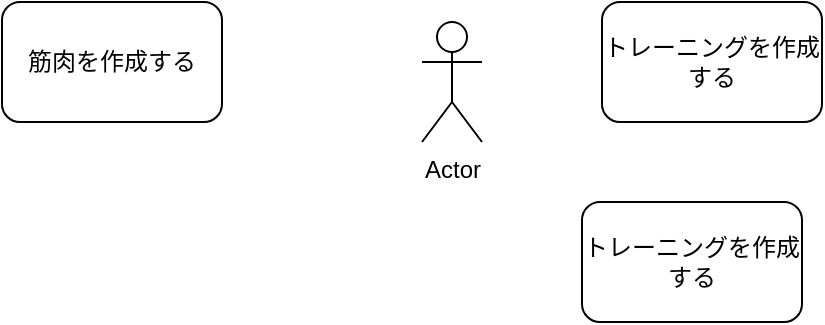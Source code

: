 <mxfile>
    <diagram id="LRws0rHeKM2_gnhdb8zd" name="ページ1">
        <mxGraphModel dx="576" dy="594" grid="1" gridSize="10" guides="1" tooltips="1" connect="1" arrows="1" fold="1" page="1" pageScale="1" pageWidth="850" pageHeight="1100" math="0" shadow="0">
            <root>
                <mxCell id="0"/>
                <mxCell id="1" parent="0"/>
                <mxCell id="2" value="Actor" style="shape=umlActor;verticalLabelPosition=bottom;verticalAlign=top;html=1;outlineConnect=0;" parent="1" vertex="1">
                    <mxGeometry x="280" y="280" width="30" height="60" as="geometry"/>
                </mxCell>
                <mxCell id="3" value="トレーニングを作成する" style="rounded=1;whiteSpace=wrap;html=1;" parent="1" vertex="1">
                    <mxGeometry x="370" y="270" width="110" height="60" as="geometry"/>
                </mxCell>
                <mxCell id="4" value="筋肉を作成する" style="rounded=1;whiteSpace=wrap;html=1;" parent="1" vertex="1">
                    <mxGeometry x="70" y="270" width="110" height="60" as="geometry"/>
                </mxCell>
                <mxCell id="5" value="トレーニングを作成する" style="rounded=1;whiteSpace=wrap;html=1;" vertex="1" parent="1">
                    <mxGeometry x="360" y="370" width="110" height="60" as="geometry"/>
                </mxCell>
            </root>
        </mxGraphModel>
    </diagram>
</mxfile>